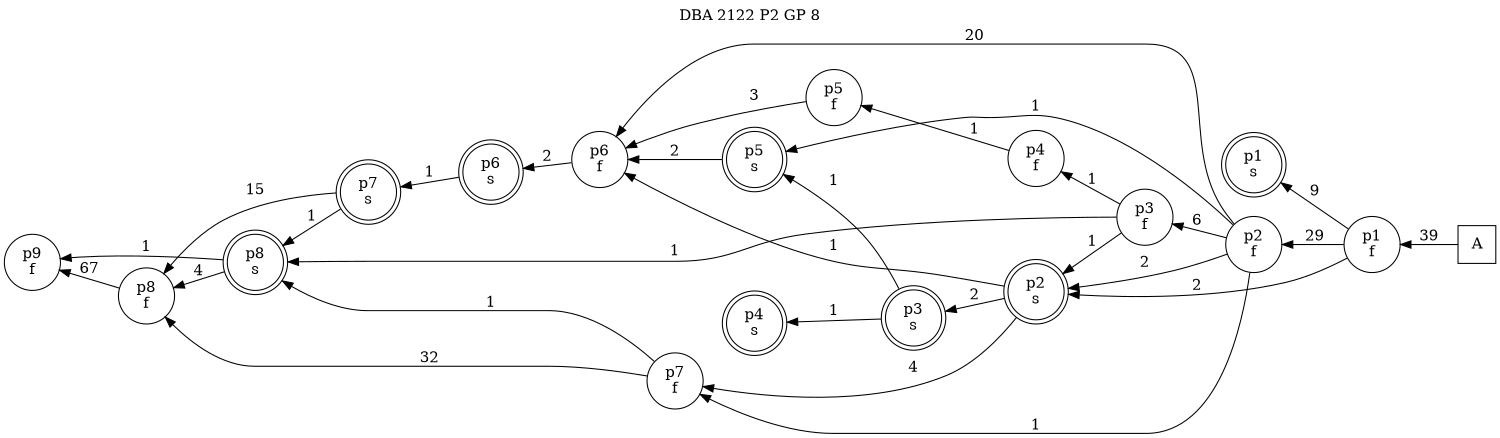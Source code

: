 digraph DBA_2122_P2_GP_8_GOOD {
labelloc="tl"
label= " DBA 2122 P2 GP 8 "
rankdir="RL";
graph [ size=" 10 , 10 !"]

"A" [shape="square" label="A"]
"p1_f" [shape="circle" label="p1
f"]
"p1_s" [shape="doublecircle" label="p1
s"]
"p2_f" [shape="circle" label="p2
f"]
"p3_f" [shape="circle" label="p3
f"]
"p4_f" [shape="circle" label="p4
f"]
"p5_f" [shape="circle" label="p5
f"]
"p6_f" [shape="circle" label="p6
f"]
"p6_s" [shape="doublecircle" label="p6
s"]
"p2_s" [shape="doublecircle" label="p2
s"]
"p7_f" [shape="circle" label="p7
f"]
"p3_s" [shape="doublecircle" label="p3
s"]
"p5_s" [shape="doublecircle" label="p5
s"]
"p7_s" [shape="doublecircle" label="p7
s"]
"p8_f" [shape="circle" label="p8
f"]
"p9_f" [shape="circle" label="p9
f"]
"p8_s" [shape="doublecircle" label="p8
s"]
"p4_s" [shape="doublecircle" label="p4
s"]
"A" -> "p1_f" [ label=39]
"p1_f" -> "p1_s" [ label=9]
"p1_f" -> "p2_f" [ label=29]
"p1_f" -> "p2_s" [ label=2]
"p2_f" -> "p3_f" [ label=6]
"p2_f" -> "p6_f" [ label=20]
"p2_f" -> "p2_s" [ label=2]
"p2_f" -> "p7_f" [ label=1]
"p2_f" -> "p5_s" [ label=1]
"p3_f" -> "p4_f" [ label=1]
"p3_f" -> "p2_s" [ label=1]
"p3_f" -> "p8_s" [ label=1]
"p4_f" -> "p5_f" [ label=1]
"p5_f" -> "p6_f" [ label=3]
"p6_f" -> "p6_s" [ label=2]
"p6_s" -> "p7_s" [ label=1]
"p2_s" -> "p6_f" [ label=1]
"p2_s" -> "p7_f" [ label=4]
"p2_s" -> "p3_s" [ label=2]
"p7_f" -> "p8_f" [ label=32]
"p7_f" -> "p8_s" [ label=1]
"p3_s" -> "p5_s" [ label=1]
"p3_s" -> "p4_s" [ label=1]
"p5_s" -> "p6_f" [ label=2]
"p7_s" -> "p8_f" [ label=15]
"p7_s" -> "p8_s" [ label=1]
"p8_f" -> "p9_f" [ label=67]
"p8_s" -> "p8_f" [ label=4]
"p8_s" -> "p9_f" [ label=1]
}
